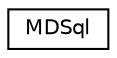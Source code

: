 digraph "Graphical Class Hierarchy"
{
  edge [fontname="Helvetica",fontsize="10",labelfontname="Helvetica",labelfontsize="10"];
  node [fontname="Helvetica",fontsize="10",shape=record];
  rankdir="LR";
  Node0 [label="MDSql",height=0.2,width=0.4,color="black", fillcolor="white", style="filled",URL="$classMDSql.html"];
}
